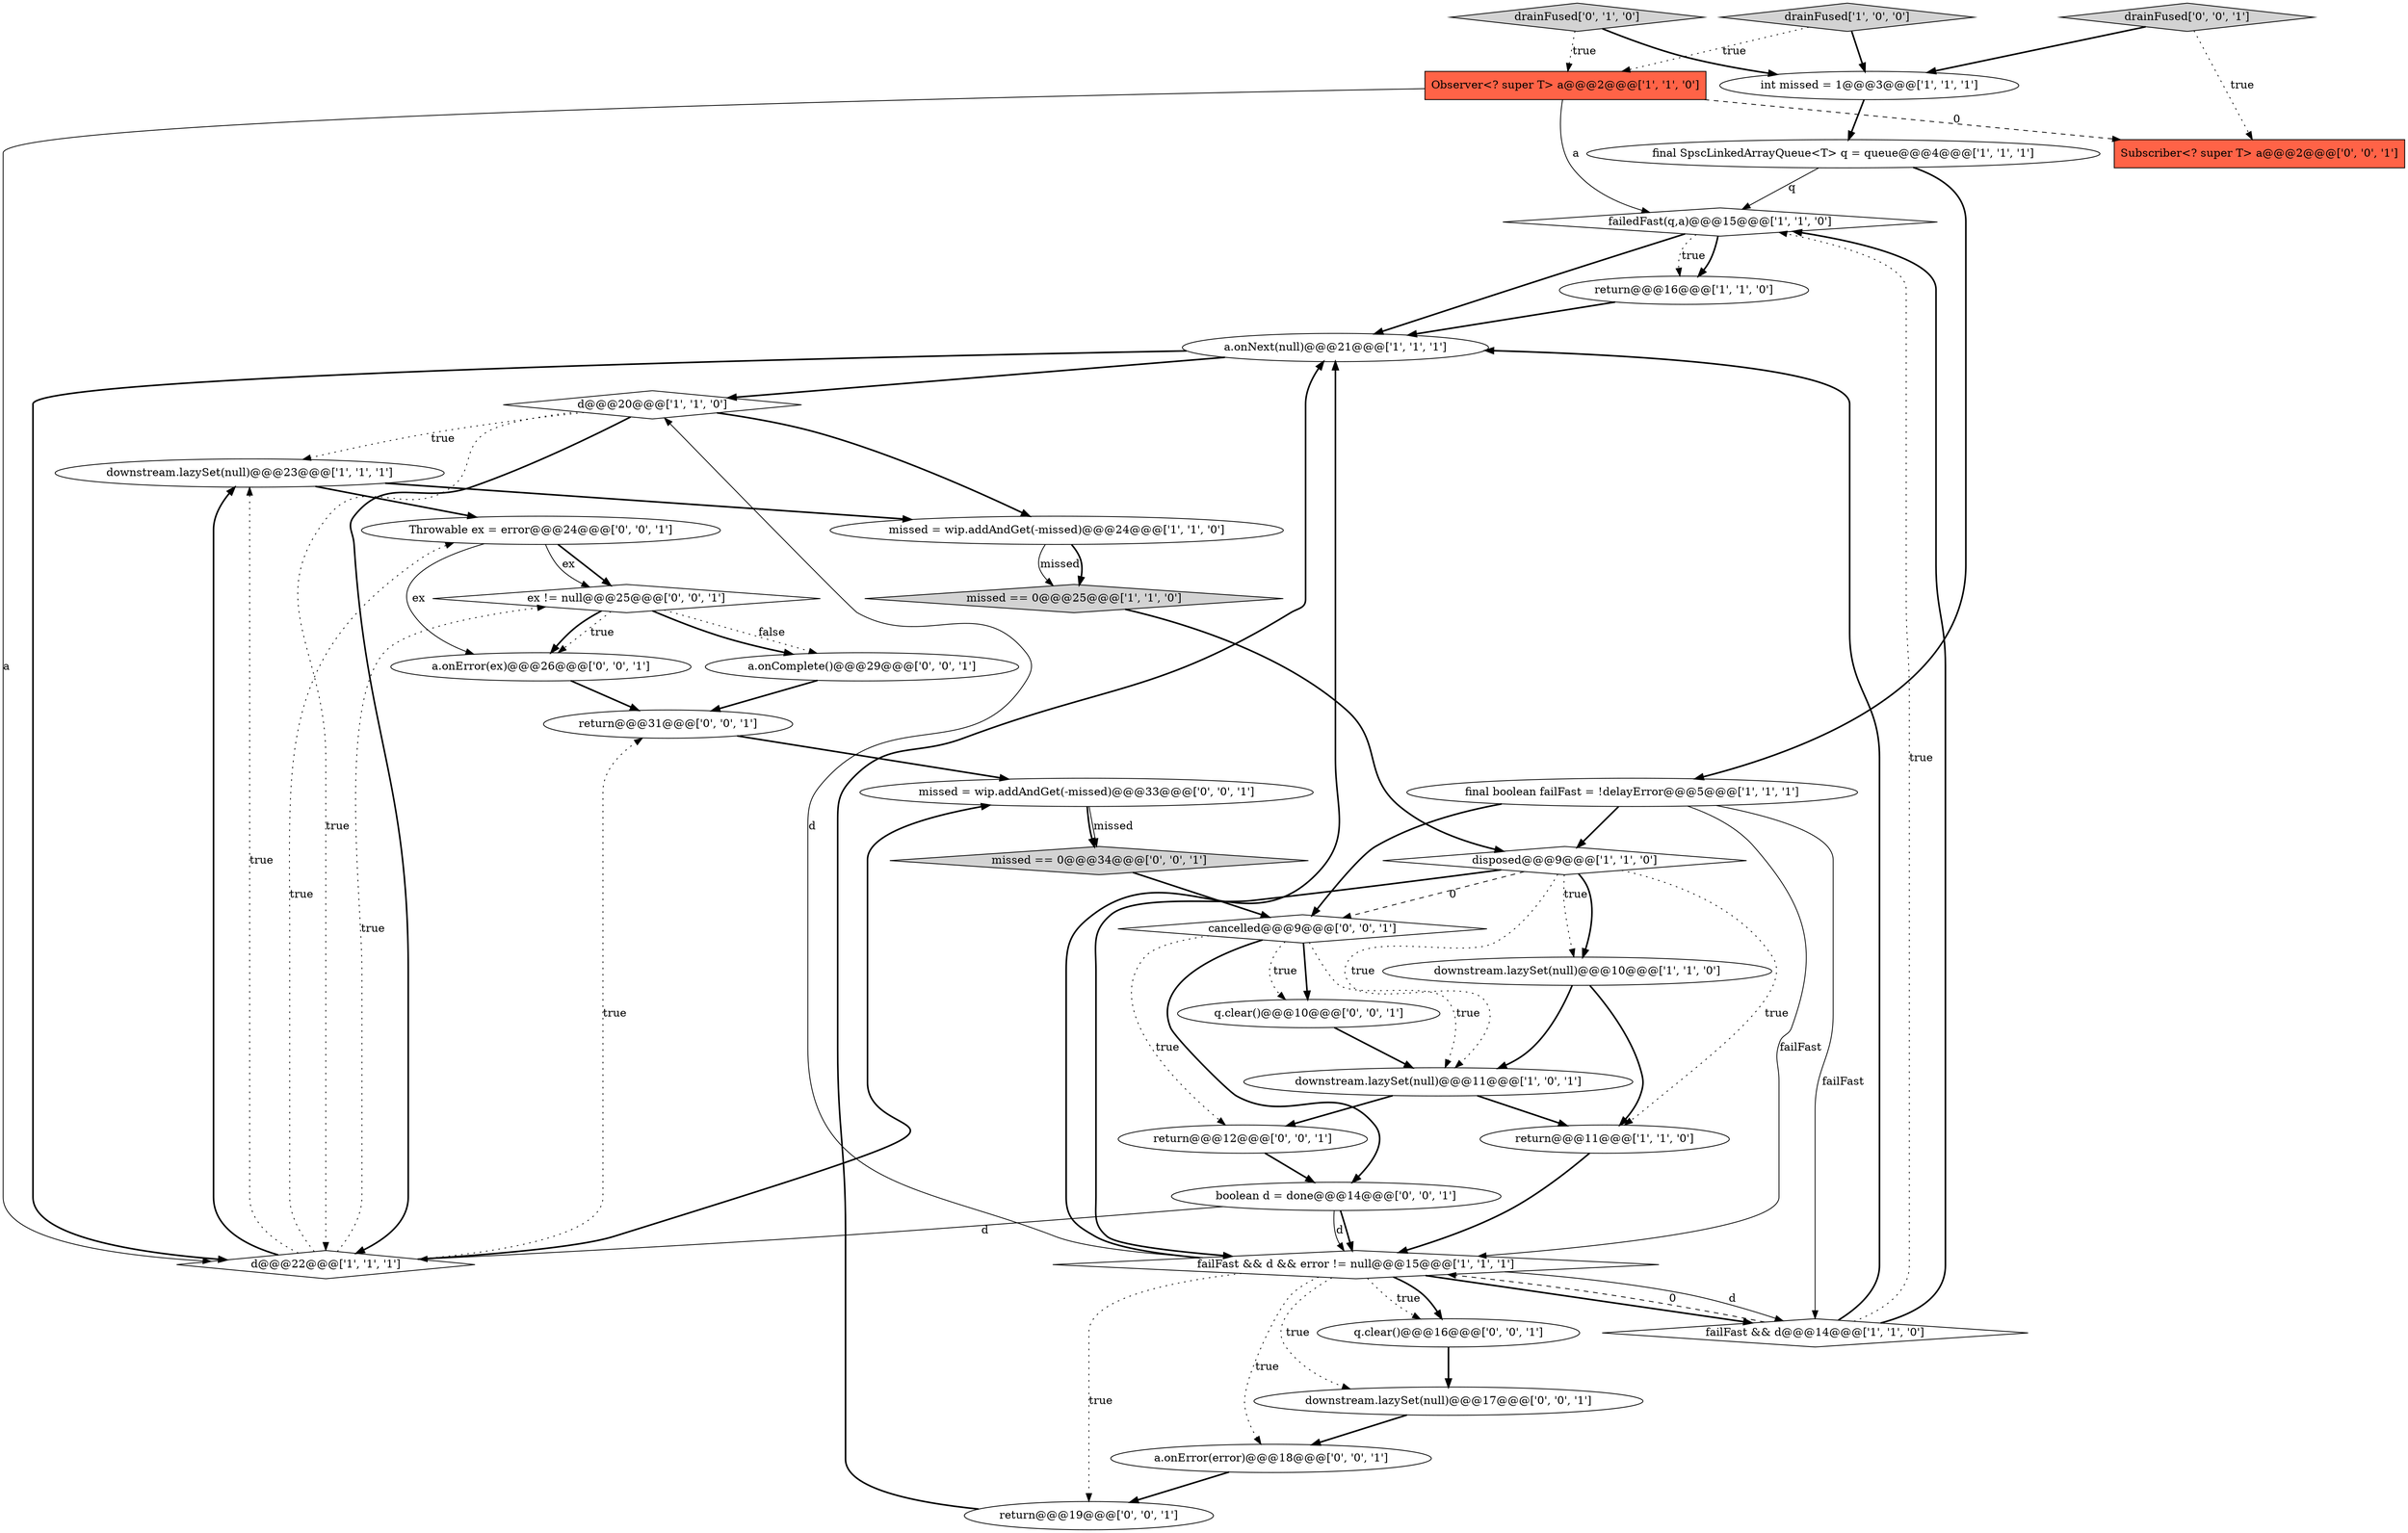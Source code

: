 digraph {
11 [style = filled, label = "Observer<? super T> a@@@2@@@['1', '1', '0']", fillcolor = tomato, shape = box image = "AAA0AAABBB1BBB"];
18 [style = filled, label = "downstream.lazySet(null)@@@11@@@['1', '0', '1']", fillcolor = white, shape = ellipse image = "AAA0AAABBB1BBB"];
0 [style = filled, label = "failFast && d@@@14@@@['1', '1', '0']", fillcolor = white, shape = diamond image = "AAA0AAABBB1BBB"];
7 [style = filled, label = "int missed = 1@@@3@@@['1', '1', '1']", fillcolor = white, shape = ellipse image = "AAA0AAABBB1BBB"];
25 [style = filled, label = "Subscriber<? super T> a@@@2@@@['0', '0', '1']", fillcolor = tomato, shape = box image = "AAA0AAABBB3BBB"];
34 [style = filled, label = "return@@@19@@@['0', '0', '1']", fillcolor = white, shape = ellipse image = "AAA0AAABBB3BBB"];
22 [style = filled, label = "ex != null@@@25@@@['0', '0', '1']", fillcolor = white, shape = diamond image = "AAA0AAABBB3BBB"];
10 [style = filled, label = "failedFast(q,a)@@@15@@@['1', '1', '0']", fillcolor = white, shape = diamond image = "AAA0AAABBB1BBB"];
17 [style = filled, label = "d@@@20@@@['1', '1', '0']", fillcolor = white, shape = diamond image = "AAA0AAABBB1BBB"];
9 [style = filled, label = "final boolean failFast = !delayError@@@5@@@['1', '1', '1']", fillcolor = white, shape = ellipse image = "AAA0AAABBB1BBB"];
3 [style = filled, label = "downstream.lazySet(null)@@@23@@@['1', '1', '1']", fillcolor = white, shape = ellipse image = "AAA0AAABBB1BBB"];
26 [style = filled, label = "a.onError(ex)@@@26@@@['0', '0', '1']", fillcolor = white, shape = ellipse image = "AAA0AAABBB3BBB"];
6 [style = filled, label = "return@@@11@@@['1', '1', '0']", fillcolor = white, shape = ellipse image = "AAA0AAABBB1BBB"];
23 [style = filled, label = "Throwable ex = error@@@24@@@['0', '0', '1']", fillcolor = white, shape = ellipse image = "AAA0AAABBB3BBB"];
24 [style = filled, label = "q.clear()@@@10@@@['0', '0', '1']", fillcolor = white, shape = ellipse image = "AAA0AAABBB3BBB"];
20 [style = filled, label = "boolean d = done@@@14@@@['0', '0', '1']", fillcolor = white, shape = ellipse image = "AAA0AAABBB3BBB"];
12 [style = filled, label = "a.onNext(null)@@@21@@@['1', '1', '1']", fillcolor = white, shape = ellipse image = "AAA0AAABBB1BBB"];
36 [style = filled, label = "missed == 0@@@34@@@['0', '0', '1']", fillcolor = lightgray, shape = diamond image = "AAA0AAABBB3BBB"];
35 [style = filled, label = "drainFused['0', '0', '1']", fillcolor = lightgray, shape = diamond image = "AAA0AAABBB3BBB"];
14 [style = filled, label = "d@@@22@@@['1', '1', '1']", fillcolor = white, shape = diamond image = "AAA0AAABBB1BBB"];
33 [style = filled, label = "q.clear()@@@16@@@['0', '0', '1']", fillcolor = white, shape = ellipse image = "AAA0AAABBB3BBB"];
5 [style = filled, label = "return@@@16@@@['1', '1', '0']", fillcolor = white, shape = ellipse image = "AAA0AAABBB1BBB"];
4 [style = filled, label = "final SpscLinkedArrayQueue<T> q = queue@@@4@@@['1', '1', '1']", fillcolor = white, shape = ellipse image = "AAA0AAABBB1BBB"];
16 [style = filled, label = "failFast && d && error != null@@@15@@@['1', '1', '1']", fillcolor = white, shape = diamond image = "AAA0AAABBB1BBB"];
1 [style = filled, label = "drainFused['1', '0', '0']", fillcolor = lightgray, shape = diamond image = "AAA0AAABBB1BBB"];
8 [style = filled, label = "downstream.lazySet(null)@@@10@@@['1', '1', '0']", fillcolor = white, shape = ellipse image = "AAA0AAABBB1BBB"];
28 [style = filled, label = "return@@@31@@@['0', '0', '1']", fillcolor = white, shape = ellipse image = "AAA0AAABBB3BBB"];
32 [style = filled, label = "a.onError(error)@@@18@@@['0', '0', '1']", fillcolor = white, shape = ellipse image = "AAA0AAABBB3BBB"];
30 [style = filled, label = "missed = wip.addAndGet(-missed)@@@33@@@['0', '0', '1']", fillcolor = white, shape = ellipse image = "AAA0AAABBB3BBB"];
29 [style = filled, label = "return@@@12@@@['0', '0', '1']", fillcolor = white, shape = ellipse image = "AAA0AAABBB3BBB"];
27 [style = filled, label = "cancelled@@@9@@@['0', '0', '1']", fillcolor = white, shape = diamond image = "AAA0AAABBB3BBB"];
13 [style = filled, label = "missed = wip.addAndGet(-missed)@@@24@@@['1', '1', '0']", fillcolor = white, shape = ellipse image = "AAA0AAABBB1BBB"];
2 [style = filled, label = "disposed@@@9@@@['1', '1', '0']", fillcolor = white, shape = diamond image = "AAA0AAABBB1BBB"];
19 [style = filled, label = "drainFused['0', '1', '0']", fillcolor = lightgray, shape = diamond image = "AAA0AAABBB2BBB"];
31 [style = filled, label = "downstream.lazySet(null)@@@17@@@['0', '0', '1']", fillcolor = white, shape = ellipse image = "AAA0AAABBB3BBB"];
21 [style = filled, label = "a.onComplete()@@@29@@@['0', '0', '1']", fillcolor = white, shape = ellipse image = "AAA0AAABBB3BBB"];
15 [style = filled, label = "missed == 0@@@25@@@['1', '1', '0']", fillcolor = lightgray, shape = diamond image = "AAA0AAABBB1BBB"];
14->3 [style = bold, label=""];
16->0 [style = bold, label=""];
16->34 [style = dotted, label="true"];
0->16 [style = dashed, label="0"];
17->14 [style = dotted, label="true"];
14->22 [style = dotted, label="true"];
30->36 [style = bold, label=""];
8->6 [style = bold, label=""];
22->21 [style = dotted, label="false"];
32->34 [style = bold, label=""];
2->18 [style = dotted, label="true"];
21->28 [style = bold, label=""];
11->10 [style = solid, label="a"];
13->15 [style = solid, label="missed"];
23->22 [style = bold, label=""];
20->16 [style = bold, label=""];
20->14 [style = solid, label="d"];
17->14 [style = bold, label=""];
10->12 [style = bold, label=""];
19->11 [style = dotted, label="true"];
14->3 [style = dotted, label="true"];
16->32 [style = dotted, label="true"];
26->28 [style = bold, label=""];
4->10 [style = solid, label="q"];
11->14 [style = solid, label="a"];
27->18 [style = dotted, label="true"];
35->7 [style = bold, label=""];
2->8 [style = dotted, label="true"];
2->16 [style = bold, label=""];
14->30 [style = bold, label=""];
28->30 [style = bold, label=""];
0->10 [style = dotted, label="true"];
9->2 [style = bold, label=""];
8->18 [style = bold, label=""];
2->27 [style = dashed, label="0"];
23->26 [style = solid, label="ex"];
27->24 [style = dotted, label="true"];
24->18 [style = bold, label=""];
17->3 [style = dotted, label="true"];
16->33 [style = dotted, label="true"];
29->20 [style = bold, label=""];
3->23 [style = bold, label=""];
27->29 [style = dotted, label="true"];
16->33 [style = bold, label=""];
12->14 [style = bold, label=""];
30->36 [style = solid, label="missed"];
13->15 [style = bold, label=""];
27->20 [style = bold, label=""];
35->25 [style = dotted, label="true"];
4->9 [style = bold, label=""];
22->26 [style = bold, label=""];
31->32 [style = bold, label=""];
0->12 [style = bold, label=""];
12->17 [style = bold, label=""];
23->22 [style = solid, label="ex"];
14->23 [style = dotted, label="true"];
7->4 [style = bold, label=""];
1->7 [style = bold, label=""];
9->27 [style = bold, label=""];
10->5 [style = bold, label=""];
22->26 [style = dotted, label="true"];
18->6 [style = bold, label=""];
2->6 [style = dotted, label="true"];
14->28 [style = dotted, label="true"];
11->25 [style = dashed, label="0"];
16->17 [style = solid, label="d"];
27->24 [style = bold, label=""];
17->13 [style = bold, label=""];
16->31 [style = dotted, label="true"];
15->2 [style = bold, label=""];
9->0 [style = solid, label="failFast"];
1->11 [style = dotted, label="true"];
22->21 [style = bold, label=""];
34->12 [style = bold, label=""];
10->5 [style = dotted, label="true"];
18->29 [style = bold, label=""];
0->10 [style = bold, label=""];
20->16 [style = solid, label="d"];
36->27 [style = bold, label=""];
5->12 [style = bold, label=""];
6->16 [style = bold, label=""];
3->13 [style = bold, label=""];
33->31 [style = bold, label=""];
9->16 [style = solid, label="failFast"];
19->7 [style = bold, label=""];
16->12 [style = bold, label=""];
16->0 [style = solid, label="d"];
2->8 [style = bold, label=""];
}
